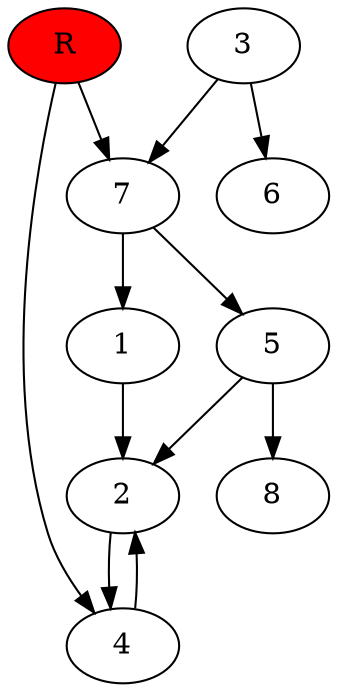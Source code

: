 digraph prb13666 {
	1
	2
	3
	4
	5
	6
	7
	8
	R [fillcolor="#ff0000" style=filled]
	1 -> 2
	2 -> 4
	3 -> 6
	3 -> 7
	4 -> 2
	5 -> 2
	5 -> 8
	7 -> 1
	7 -> 5
	R -> 4
	R -> 7
}
